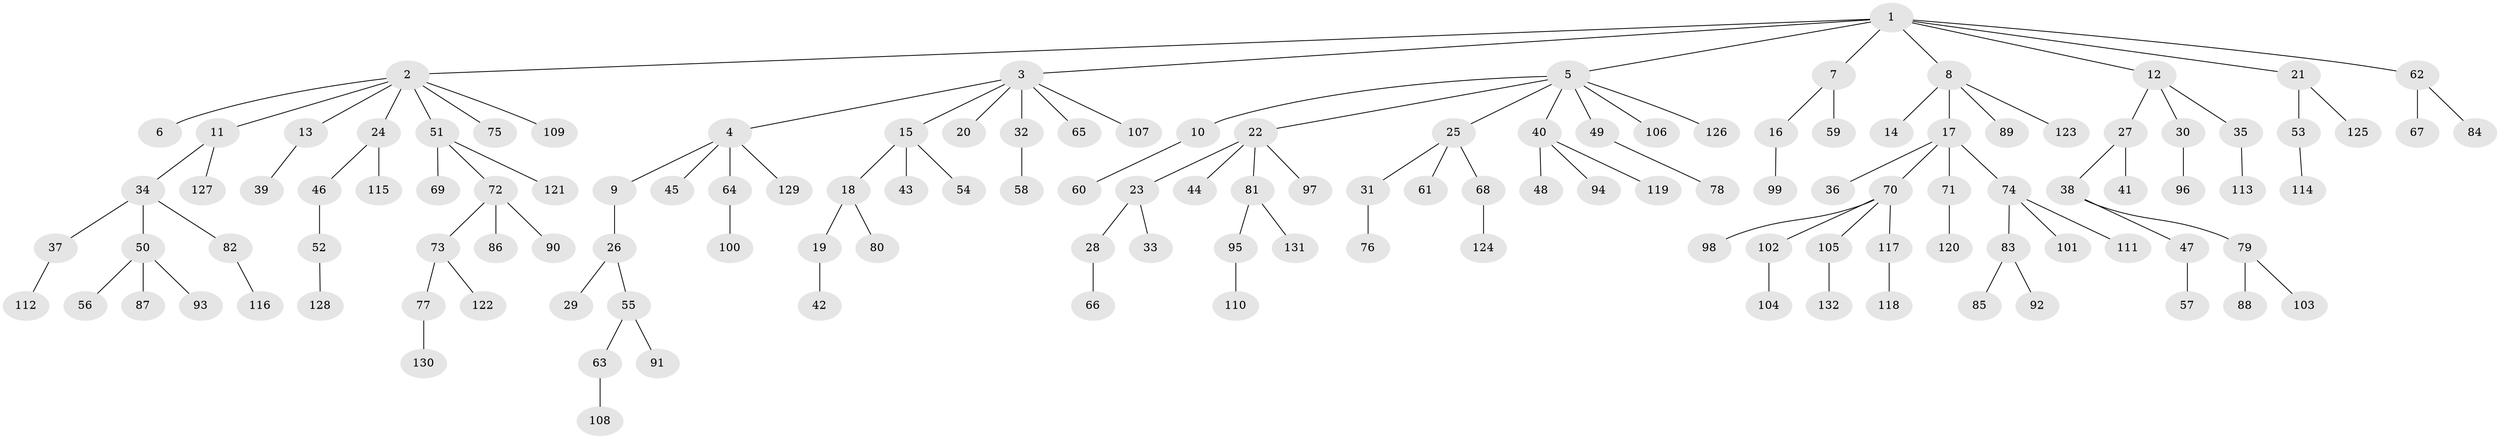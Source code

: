// coarse degree distribution, {1: 0.8461538461538461, 2: 0.07692307692307693, 5: 0.038461538461538464, 10: 0.019230769230769232, 30: 0.019230769230769232}
// Generated by graph-tools (version 1.1) at 2025/56/03/04/25 21:56:59]
// undirected, 132 vertices, 131 edges
graph export_dot {
graph [start="1"]
  node [color=gray90,style=filled];
  1;
  2;
  3;
  4;
  5;
  6;
  7;
  8;
  9;
  10;
  11;
  12;
  13;
  14;
  15;
  16;
  17;
  18;
  19;
  20;
  21;
  22;
  23;
  24;
  25;
  26;
  27;
  28;
  29;
  30;
  31;
  32;
  33;
  34;
  35;
  36;
  37;
  38;
  39;
  40;
  41;
  42;
  43;
  44;
  45;
  46;
  47;
  48;
  49;
  50;
  51;
  52;
  53;
  54;
  55;
  56;
  57;
  58;
  59;
  60;
  61;
  62;
  63;
  64;
  65;
  66;
  67;
  68;
  69;
  70;
  71;
  72;
  73;
  74;
  75;
  76;
  77;
  78;
  79;
  80;
  81;
  82;
  83;
  84;
  85;
  86;
  87;
  88;
  89;
  90;
  91;
  92;
  93;
  94;
  95;
  96;
  97;
  98;
  99;
  100;
  101;
  102;
  103;
  104;
  105;
  106;
  107;
  108;
  109;
  110;
  111;
  112;
  113;
  114;
  115;
  116;
  117;
  118;
  119;
  120;
  121;
  122;
  123;
  124;
  125;
  126;
  127;
  128;
  129;
  130;
  131;
  132;
  1 -- 2;
  1 -- 3;
  1 -- 5;
  1 -- 7;
  1 -- 8;
  1 -- 12;
  1 -- 21;
  1 -- 62;
  2 -- 6;
  2 -- 11;
  2 -- 13;
  2 -- 24;
  2 -- 51;
  2 -- 75;
  2 -- 109;
  3 -- 4;
  3 -- 15;
  3 -- 20;
  3 -- 32;
  3 -- 65;
  3 -- 107;
  4 -- 9;
  4 -- 45;
  4 -- 64;
  4 -- 129;
  5 -- 10;
  5 -- 22;
  5 -- 25;
  5 -- 40;
  5 -- 49;
  5 -- 106;
  5 -- 126;
  7 -- 16;
  7 -- 59;
  8 -- 14;
  8 -- 17;
  8 -- 89;
  8 -- 123;
  9 -- 26;
  10 -- 60;
  11 -- 34;
  11 -- 127;
  12 -- 27;
  12 -- 30;
  12 -- 35;
  13 -- 39;
  15 -- 18;
  15 -- 43;
  15 -- 54;
  16 -- 99;
  17 -- 36;
  17 -- 70;
  17 -- 71;
  17 -- 74;
  18 -- 19;
  18 -- 80;
  19 -- 42;
  21 -- 53;
  21 -- 125;
  22 -- 23;
  22 -- 44;
  22 -- 81;
  22 -- 97;
  23 -- 28;
  23 -- 33;
  24 -- 46;
  24 -- 115;
  25 -- 31;
  25 -- 61;
  25 -- 68;
  26 -- 29;
  26 -- 55;
  27 -- 38;
  27 -- 41;
  28 -- 66;
  30 -- 96;
  31 -- 76;
  32 -- 58;
  34 -- 37;
  34 -- 50;
  34 -- 82;
  35 -- 113;
  37 -- 112;
  38 -- 47;
  38 -- 79;
  40 -- 48;
  40 -- 94;
  40 -- 119;
  46 -- 52;
  47 -- 57;
  49 -- 78;
  50 -- 56;
  50 -- 87;
  50 -- 93;
  51 -- 69;
  51 -- 72;
  51 -- 121;
  52 -- 128;
  53 -- 114;
  55 -- 63;
  55 -- 91;
  62 -- 67;
  62 -- 84;
  63 -- 108;
  64 -- 100;
  68 -- 124;
  70 -- 98;
  70 -- 102;
  70 -- 105;
  70 -- 117;
  71 -- 120;
  72 -- 73;
  72 -- 86;
  72 -- 90;
  73 -- 77;
  73 -- 122;
  74 -- 83;
  74 -- 101;
  74 -- 111;
  77 -- 130;
  79 -- 88;
  79 -- 103;
  81 -- 95;
  81 -- 131;
  82 -- 116;
  83 -- 85;
  83 -- 92;
  95 -- 110;
  102 -- 104;
  105 -- 132;
  117 -- 118;
}
